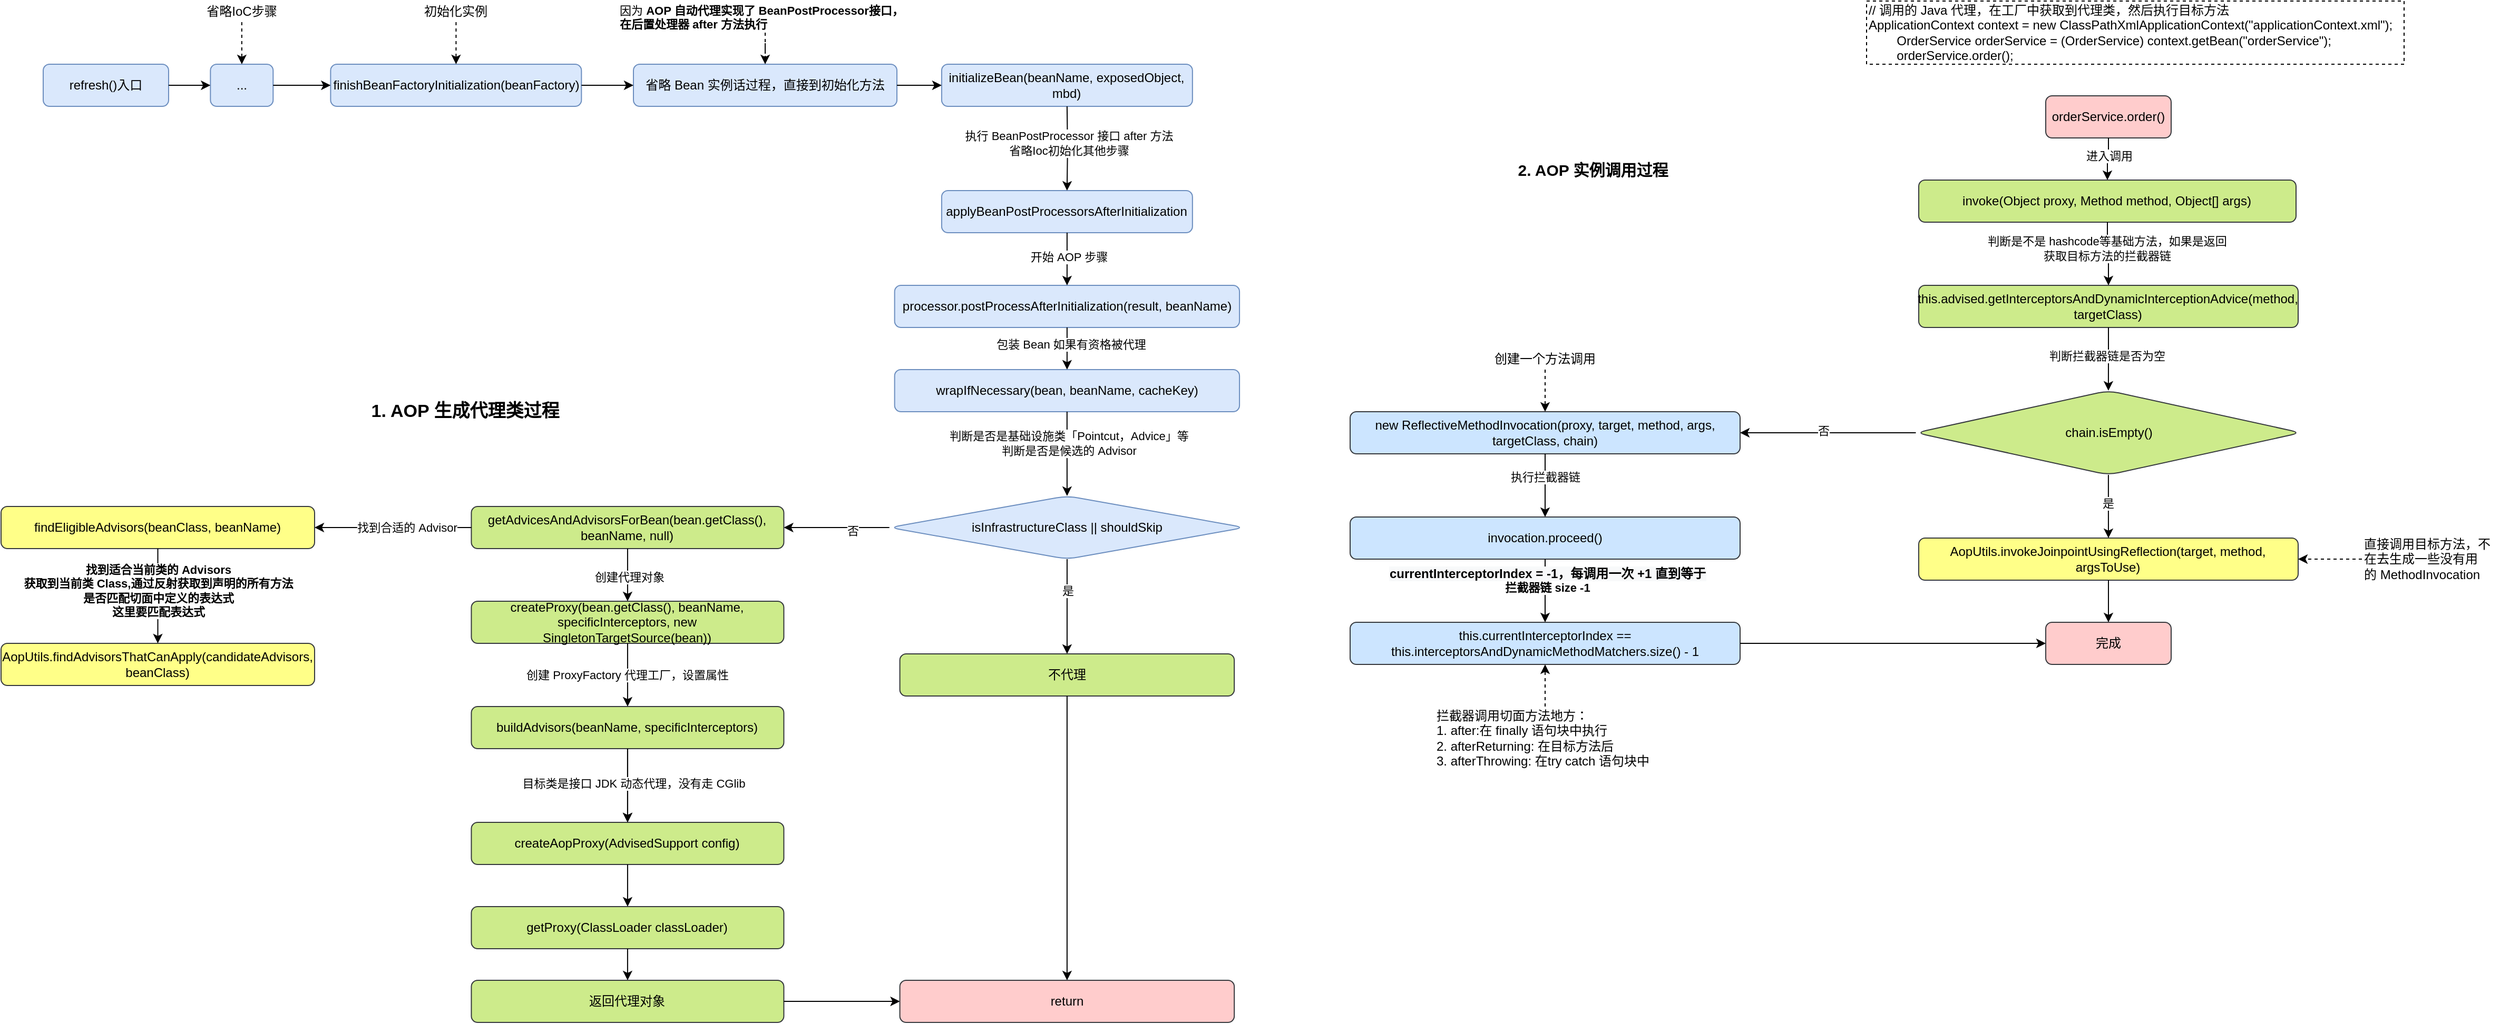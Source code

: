<mxfile version="14.5.7" type="github">
  <diagram id="0bU8umBcV4iLwMCIOOc6" name="第 1 页">
    <mxGraphModel dx="1422" dy="772" grid="1" gridSize="10" guides="1" tooltips="1" connect="1" arrows="1" fold="1" page="1" pageScale="1" pageWidth="3300" pageHeight="2339" math="0" shadow="0">
      <root>
        <mxCell id="0" />
        <mxCell id="1" parent="0" />
        <mxCell id="FrP4gUGGCShGiQhVi8kW-82" value="&lt;b&gt;&lt;font style=&quot;font-size: 17px&quot;&gt;1. AOP 生成代理类过程&lt;/font&gt;&lt;/b&gt;" style="text;html=1;align=center;verticalAlign=middle;resizable=0;points=[];autosize=1;" parent="1" vertex="1">
          <mxGeometry x="575" y="460" width="190" height="20" as="geometry" />
        </mxCell>
        <mxCell id="FrP4gUGGCShGiQhVi8kW-123" value="" style="group;dashed=1;container=0;" parent="1" vertex="1" connectable="0">
          <mxGeometry x="1510" y="80" width="1090" height="730" as="geometry" />
        </mxCell>
        <mxCell id="FrP4gUGGCShGiQhVi8kW-1" value="refresh()入口" style="rounded=1;whiteSpace=wrap;html=1;fillColor=#dae8fc;strokeColor=#6c8ebf;labelBorderColor=none;" parent="1" vertex="1">
          <mxGeometry x="269.997" y="140" width="118.992" height="40.0" as="geometry" />
        </mxCell>
        <mxCell id="FrP4gUGGCShGiQhVi8kW-2" value="..." style="rounded=1;whiteSpace=wrap;html=1;fillColor=#dae8fc;strokeColor=#6c8ebf;labelBorderColor=none;" parent="1" vertex="1">
          <mxGeometry x="428.653" y="140" width="59.496" height="40.0" as="geometry" />
        </mxCell>
        <mxCell id="FrP4gUGGCShGiQhVi8kW-3" value="" style="edgeStyle=orthogonalEdgeStyle;rounded=0;orthogonalLoop=1;jettySize=auto;html=1;labelBorderColor=none;" parent="1" source="FrP4gUGGCShGiQhVi8kW-1" target="FrP4gUGGCShGiQhVi8kW-2" edge="1">
          <mxGeometry x="230" y="80" as="geometry" />
        </mxCell>
        <mxCell id="FrP4gUGGCShGiQhVi8kW-5" value="" style="edgeStyle=orthogonalEdgeStyle;rounded=0;orthogonalLoop=1;jettySize=auto;html=1;dashed=1;labelBorderColor=none;" parent="1" source="FrP4gUGGCShGiQhVi8kW-4" target="FrP4gUGGCShGiQhVi8kW-2" edge="1">
          <mxGeometry x="230" y="80" as="geometry" />
        </mxCell>
        <mxCell id="FrP4gUGGCShGiQhVi8kW-4" value="省略IoC步骤" style="text;html=1;strokeColor=none;fillColor=none;align=center;verticalAlign=middle;whiteSpace=wrap;rounded=0;labelBorderColor=none;" parent="1" vertex="1">
          <mxGeometry x="408.821" y="80" width="99.16" height="20.0" as="geometry" />
        </mxCell>
        <mxCell id="FrP4gUGGCShGiQhVi8kW-8" value="finishBeanFactoryInitialization(beanFactory)" style="rounded=1;whiteSpace=wrap;html=1;fillColor=#dae8fc;strokeColor=#6c8ebf;labelBorderColor=none;" parent="1" vertex="1">
          <mxGeometry x="542.686" y="140" width="237.983" height="40.0" as="geometry" />
        </mxCell>
        <mxCell id="FrP4gUGGCShGiQhVi8kW-9" value="" style="edgeStyle=orthogonalEdgeStyle;rounded=0;orthogonalLoop=1;jettySize=auto;html=1;labelBorderColor=none;" parent="1" source="FrP4gUGGCShGiQhVi8kW-2" target="FrP4gUGGCShGiQhVi8kW-8" edge="1">
          <mxGeometry x="230" y="80" as="geometry" />
        </mxCell>
        <mxCell id="FrP4gUGGCShGiQhVi8kW-11" value="" style="edgeStyle=orthogonalEdgeStyle;rounded=0;orthogonalLoop=1;jettySize=auto;html=1;dashed=1;labelBorderColor=none;" parent="1" source="FrP4gUGGCShGiQhVi8kW-10" target="FrP4gUGGCShGiQhVi8kW-8" edge="1">
          <mxGeometry x="230" y="80" as="geometry" />
        </mxCell>
        <mxCell id="FrP4gUGGCShGiQhVi8kW-10" value="初始化实例" style="text;html=1;strokeColor=none;fillColor=none;align=center;verticalAlign=middle;whiteSpace=wrap;rounded=0;labelBorderColor=none;" parent="1" vertex="1">
          <mxGeometry x="617.056" y="80" width="89.244" height="20.0" as="geometry" />
        </mxCell>
        <mxCell id="FrP4gUGGCShGiQhVi8kW-12" value="省略 Bean 实例话过程，直接到初始化方法" style="rounded=1;whiteSpace=wrap;html=1;fillColor=#dae8fc;strokeColor=#6c8ebf;labelBorderColor=none;" parent="1" vertex="1">
          <mxGeometry x="830" y="140" width="250" height="40" as="geometry" />
        </mxCell>
        <mxCell id="FrP4gUGGCShGiQhVi8kW-13" value="" style="edgeStyle=orthogonalEdgeStyle;rounded=0;orthogonalLoop=1;jettySize=auto;html=1;labelBorderColor=none;" parent="1" source="FrP4gUGGCShGiQhVi8kW-8" target="FrP4gUGGCShGiQhVi8kW-12" edge="1">
          <mxGeometry x="230" y="80" as="geometry" />
        </mxCell>
        <mxCell id="FrP4gUGGCShGiQhVi8kW-15" value="initializeBean(beanName, exposedObject, mbd)" style="rounded=1;whiteSpace=wrap;html=1;fillColor=#dae8fc;strokeColor=#6c8ebf;labelBorderColor=none;" parent="1" vertex="1">
          <mxGeometry x="1122.437" y="140" width="237.983" height="40.0" as="geometry" />
        </mxCell>
        <mxCell id="FrP4gUGGCShGiQhVi8kW-16" value="" style="edgeStyle=orthogonalEdgeStyle;rounded=0;orthogonalLoop=1;jettySize=auto;html=1;labelBorderColor=none;" parent="1" source="FrP4gUGGCShGiQhVi8kW-12" target="FrP4gUGGCShGiQhVi8kW-15" edge="1">
          <mxGeometry x="230" y="80" as="geometry" />
        </mxCell>
        <mxCell id="FrP4gUGGCShGiQhVi8kW-28" value="&lt;span style=&quot;text-align: left&quot;&gt;applyBeanPostProcessorsAfterInitialization&lt;/span&gt;" style="rounded=1;whiteSpace=wrap;html=1;fillColor=#dae8fc;strokeColor=#6c8ebf;labelBorderColor=none;" parent="1" vertex="1">
          <mxGeometry x="1122.437" y="260" width="237.983" height="40.0" as="geometry" />
        </mxCell>
        <mxCell id="FrP4gUGGCShGiQhVi8kW-29" value="" style="edgeStyle=orthogonalEdgeStyle;rounded=0;orthogonalLoop=1;jettySize=auto;html=1;labelBorderColor=none;" parent="1" target="FrP4gUGGCShGiQhVi8kW-28" edge="1">
          <mxGeometry x="230" y="80" as="geometry">
            <mxPoint x="1241.429" y="180" as="sourcePoint" />
          </mxGeometry>
        </mxCell>
        <mxCell id="FrP4gUGGCShGiQhVi8kW-30" value="执行 BeanPostProcessor 接口 after 方法&lt;br&gt;省略Ioc初始化其他步骤" style="edgeLabel;html=1;align=center;verticalAlign=middle;resizable=0;points=[];labelBorderColor=none;" parent="FrP4gUGGCShGiQhVi8kW-29" vertex="1" connectable="0">
          <mxGeometry x="-0.133" y="1" relative="1" as="geometry">
            <mxPoint as="offset" />
          </mxGeometry>
        </mxCell>
        <mxCell id="FrP4gUGGCShGiQhVi8kW-35" value="processor.postProcessAfterInitialization(result, beanName)" style="rounded=1;whiteSpace=wrap;html=1;fillColor=#dae8fc;strokeColor=#6c8ebf;labelBorderColor=none;" parent="1" vertex="1">
          <mxGeometry x="1077.815" y="350" width="327.227" height="40.0" as="geometry" />
        </mxCell>
        <mxCell id="FrP4gUGGCShGiQhVi8kW-36" value="" style="edgeStyle=orthogonalEdgeStyle;rounded=0;orthogonalLoop=1;jettySize=auto;html=1;labelBorderColor=none;" parent="1" source="FrP4gUGGCShGiQhVi8kW-28" target="FrP4gUGGCShGiQhVi8kW-35" edge="1">
          <mxGeometry x="230" y="80" as="geometry" />
        </mxCell>
        <mxCell id="FrP4gUGGCShGiQhVi8kW-37" value="开始 AOP 步骤" style="edgeLabel;html=1;align=center;verticalAlign=middle;resizable=0;points=[];labelBorderColor=none;" parent="FrP4gUGGCShGiQhVi8kW-36" vertex="1" connectable="0">
          <mxGeometry x="-0.089" y="1" relative="1" as="geometry">
            <mxPoint as="offset" />
          </mxGeometry>
        </mxCell>
        <mxCell id="FrP4gUGGCShGiQhVi8kW-38" value="wrapIfNecessary(bean, beanName, cacheKey)" style="rounded=1;whiteSpace=wrap;html=1;fillColor=#dae8fc;strokeColor=#6c8ebf;labelBorderColor=none;" parent="1" vertex="1">
          <mxGeometry x="1077.815" y="430" width="327.227" height="40.0" as="geometry" />
        </mxCell>
        <mxCell id="FrP4gUGGCShGiQhVi8kW-39" value="" style="edgeStyle=orthogonalEdgeStyle;rounded=0;orthogonalLoop=1;jettySize=auto;html=1;labelBorderColor=none;" parent="1" source="FrP4gUGGCShGiQhVi8kW-35" target="FrP4gUGGCShGiQhVi8kW-38" edge="1">
          <mxGeometry x="230" y="80" as="geometry" />
        </mxCell>
        <mxCell id="FrP4gUGGCShGiQhVi8kW-40" value="包装 Bean 如果有资格被代理" style="edgeLabel;html=1;align=center;verticalAlign=middle;resizable=0;points=[];labelBorderColor=none;" parent="FrP4gUGGCShGiQhVi8kW-39" vertex="1" connectable="0">
          <mxGeometry x="-0.207" y="3" relative="1" as="geometry">
            <mxPoint as="offset" />
          </mxGeometry>
        </mxCell>
        <mxCell id="FrP4gUGGCShGiQhVi8kW-41" value="isInfrastructureClass ||&amp;nbsp;shouldSkip" style="rhombus;whiteSpace=wrap;html=1;rounded=1;strokeColor=#6c8ebf;fillColor=#dae8fc;labelBorderColor=none;" parent="1" vertex="1">
          <mxGeometry x="1072.857" y="550.0" width="337.143" height="60" as="geometry" />
        </mxCell>
        <mxCell id="FrP4gUGGCShGiQhVi8kW-42" value="" style="edgeStyle=orthogonalEdgeStyle;rounded=0;orthogonalLoop=1;jettySize=auto;html=1;labelBorderColor=none;" parent="1" source="FrP4gUGGCShGiQhVi8kW-38" target="FrP4gUGGCShGiQhVi8kW-41" edge="1">
          <mxGeometry x="230" y="80" as="geometry" />
        </mxCell>
        <mxCell id="FrP4gUGGCShGiQhVi8kW-43" value="判断是否是基础设施类「Pointcut，Advice」等&lt;br&gt;判断是否是候选的&amp;nbsp;Advisor" style="edgeLabel;html=1;align=center;verticalAlign=middle;resizable=0;points=[];labelBorderColor=none;" parent="FrP4gUGGCShGiQhVi8kW-42" vertex="1" connectable="0">
          <mxGeometry x="-0.261" y="1" relative="1" as="geometry">
            <mxPoint as="offset" />
          </mxGeometry>
        </mxCell>
        <mxCell id="FrP4gUGGCShGiQhVi8kW-44" value="不代理" style="whiteSpace=wrap;html=1;rounded=1;strokeColor=#36393d;fillColor=#cdeb8b;labelBorderColor=none;" parent="1" vertex="1">
          <mxGeometry x="1082.773" y="700.0" width="317.311" height="40.0" as="geometry" />
        </mxCell>
        <mxCell id="FrP4gUGGCShGiQhVi8kW-45" value="" style="edgeStyle=orthogonalEdgeStyle;rounded=0;orthogonalLoop=1;jettySize=auto;html=1;labelBorderColor=none;" parent="1" source="FrP4gUGGCShGiQhVi8kW-41" target="FrP4gUGGCShGiQhVi8kW-44" edge="1">
          <mxGeometry x="230" y="80" as="geometry" />
        </mxCell>
        <mxCell id="FrP4gUGGCShGiQhVi8kW-46" value="是" style="edgeLabel;html=1;align=center;verticalAlign=middle;resizable=0;points=[];labelBorderColor=none;" parent="FrP4gUGGCShGiQhVi8kW-45" vertex="1" connectable="0">
          <mxGeometry x="-0.492" relative="1" as="geometry">
            <mxPoint y="7.06" as="offset" />
          </mxGeometry>
        </mxCell>
        <mxCell id="FrP4gUGGCShGiQhVi8kW-47" value="getAdvicesAndAdvisorsForBean(bean.getClass(), beanName, null)" style="whiteSpace=wrap;html=1;rounded=1;strokeColor=#36393d;fillColor=#cdeb8b;labelBorderColor=none;" parent="1" vertex="1">
          <mxGeometry x="676.218" y="560.0" width="296.487" height="40.0" as="geometry" />
        </mxCell>
        <mxCell id="FrP4gUGGCShGiQhVi8kW-48" value="" style="edgeStyle=orthogonalEdgeStyle;rounded=0;orthogonalLoop=1;jettySize=auto;html=1;labelBorderColor=none;" parent="1" source="FrP4gUGGCShGiQhVi8kW-41" target="FrP4gUGGCShGiQhVi8kW-47" edge="1">
          <mxGeometry x="230" y="80" as="geometry" />
        </mxCell>
        <mxCell id="FrP4gUGGCShGiQhVi8kW-49" value="否" style="edgeLabel;html=1;align=center;verticalAlign=middle;resizable=0;points=[];labelBorderColor=none;" parent="FrP4gUGGCShGiQhVi8kW-48" vertex="1" connectable="0">
          <mxGeometry x="-0.306" y="3" relative="1" as="geometry">
            <mxPoint as="offset" />
          </mxGeometry>
        </mxCell>
        <mxCell id="FrP4gUGGCShGiQhVi8kW-50" value="findEligibleAdvisors(beanClass, beanName)" style="whiteSpace=wrap;html=1;rounded=1;strokeColor=#36393d;fillColor=#ffff88;labelBorderColor=none;" parent="1" vertex="1">
          <mxGeometry x="230" y="560.0" width="297.479" height="40.0" as="geometry" />
        </mxCell>
        <mxCell id="FrP4gUGGCShGiQhVi8kW-51" value="" style="edgeStyle=orthogonalEdgeStyle;rounded=0;orthogonalLoop=1;jettySize=auto;html=1;labelBorderColor=none;" parent="1" source="FrP4gUGGCShGiQhVi8kW-47" target="FrP4gUGGCShGiQhVi8kW-50" edge="1">
          <mxGeometry x="230" y="80" as="geometry" />
        </mxCell>
        <mxCell id="FrP4gUGGCShGiQhVi8kW-52" value="找到合适的 Advisor" style="edgeLabel;html=1;align=center;verticalAlign=middle;resizable=0;points=[];labelBorderColor=none;" parent="FrP4gUGGCShGiQhVi8kW-51" vertex="1" connectable="0">
          <mxGeometry x="-0.284" y="-2" relative="1" as="geometry">
            <mxPoint x="-8.82" y="2" as="offset" />
          </mxGeometry>
        </mxCell>
        <mxCell id="FrP4gUGGCShGiQhVi8kW-53" value="AopUtils.findAdvisorsThatCanApply(candidateAdvisors, beanClass)" style="whiteSpace=wrap;html=1;rounded=1;strokeColor=#36393d;fillColor=#ffff88;labelBorderColor=none;" parent="1" vertex="1">
          <mxGeometry x="230" y="690" width="297.479" height="40.0" as="geometry" />
        </mxCell>
        <mxCell id="FrP4gUGGCShGiQhVi8kW-54" value="" style="edgeStyle=orthogonalEdgeStyle;rounded=0;orthogonalLoop=1;jettySize=auto;html=1;labelBorderColor=none;" parent="1" source="FrP4gUGGCShGiQhVi8kW-50" target="FrP4gUGGCShGiQhVi8kW-53" edge="1">
          <mxGeometry x="230" y="80" as="geometry" />
        </mxCell>
        <mxCell id="FrP4gUGGCShGiQhVi8kW-55" value="&lt;b&gt;找到适合当前类的 Advisors&lt;br&gt;获取到当前类 Class,通过反射获取到声明的所有方法&lt;br&gt;是否匹配切面中定义的表达式&lt;br&gt;这里要匹配表达式&lt;br&gt;&lt;/b&gt;" style="edgeLabel;html=1;align=center;verticalAlign=middle;resizable=0;points=[];labelBorderColor=none;" parent="FrP4gUGGCShGiQhVi8kW-54" vertex="1" connectable="0">
          <mxGeometry x="-0.313" y="1" relative="1" as="geometry">
            <mxPoint x="-1" y="9" as="offset" />
          </mxGeometry>
        </mxCell>
        <mxCell id="FrP4gUGGCShGiQhVi8kW-56" value="createProxy(bean.getClass(), beanName, specificInterceptors, new SingletonTargetSource(bean))" style="whiteSpace=wrap;html=1;rounded=1;strokeColor=#36393d;fillColor=#cdeb8b;labelBorderColor=none;" parent="1" vertex="1">
          <mxGeometry x="676.218" y="650.0" width="296.487" height="40.0" as="geometry" />
        </mxCell>
        <mxCell id="FrP4gUGGCShGiQhVi8kW-57" value="" style="edgeStyle=orthogonalEdgeStyle;rounded=0;orthogonalLoop=1;jettySize=auto;html=1;labelBorderColor=none;" parent="1" source="FrP4gUGGCShGiQhVi8kW-47" target="FrP4gUGGCShGiQhVi8kW-56" edge="1">
          <mxGeometry x="230" y="80" as="geometry" />
        </mxCell>
        <mxCell id="FrP4gUGGCShGiQhVi8kW-58" value="创建代理对象" style="edgeLabel;html=1;align=center;verticalAlign=middle;resizable=0;points=[];labelBorderColor=none;" parent="FrP4gUGGCShGiQhVi8kW-57" vertex="1" connectable="0">
          <mxGeometry x="0.069" y="1" relative="1" as="geometry">
            <mxPoint as="offset" />
          </mxGeometry>
        </mxCell>
        <mxCell id="FrP4gUGGCShGiQhVi8kW-59" value="buildAdvisors(beanName, specificInterceptors)" style="whiteSpace=wrap;html=1;rounded=1;strokeColor=#36393d;fillColor=#cdeb8b;labelBorderColor=none;" parent="1" vertex="1">
          <mxGeometry x="676.218" y="750" width="296.487" height="40.0" as="geometry" />
        </mxCell>
        <mxCell id="FrP4gUGGCShGiQhVi8kW-60" value="创建&amp;nbsp;ProxyFactory 代理工厂，设置属性" style="edgeStyle=orthogonalEdgeStyle;rounded=0;orthogonalLoop=1;jettySize=auto;html=1;labelBorderColor=none;" parent="1" source="FrP4gUGGCShGiQhVi8kW-56" target="FrP4gUGGCShGiQhVi8kW-59" edge="1">
          <mxGeometry x="230" y="80" as="geometry" />
        </mxCell>
        <mxCell id="FrP4gUGGCShGiQhVi8kW-61" value="createAopProxy(AdvisedSupport config)" style="whiteSpace=wrap;html=1;rounded=1;strokeColor=#36393d;fillColor=#cdeb8b;labelBorderColor=none;" parent="1" vertex="1">
          <mxGeometry x="676.218" y="860" width="296.487" height="40.0" as="geometry" />
        </mxCell>
        <mxCell id="FrP4gUGGCShGiQhVi8kW-62" value="" style="edgeStyle=orthogonalEdgeStyle;rounded=0;orthogonalLoop=1;jettySize=auto;html=1;labelBorderColor=none;" parent="1" source="FrP4gUGGCShGiQhVi8kW-59" target="FrP4gUGGCShGiQhVi8kW-61" edge="1">
          <mxGeometry x="230" y="80" as="geometry" />
        </mxCell>
        <mxCell id="FrP4gUGGCShGiQhVi8kW-64" value="" style="edgeStyle=orthogonalEdgeStyle;rounded=0;orthogonalLoop=1;jettySize=auto;html=1;labelBorderColor=none;" parent="1" source="FrP4gUGGCShGiQhVi8kW-59" target="FrP4gUGGCShGiQhVi8kW-61" edge="1">
          <mxGeometry x="230" y="80" as="geometry" />
        </mxCell>
        <mxCell id="FrP4gUGGCShGiQhVi8kW-66" value="目标类是接口 JDK 动态代理，没有走 CGlib" style="edgeLabel;html=1;align=center;verticalAlign=middle;resizable=0;points=[];labelBorderColor=none;" parent="FrP4gUGGCShGiQhVi8kW-64" vertex="1" connectable="0">
          <mxGeometry x="-0.066" y="5" relative="1" as="geometry">
            <mxPoint as="offset" />
          </mxGeometry>
        </mxCell>
        <mxCell id="FrP4gUGGCShGiQhVi8kW-67" value="getProxy(ClassLoader classLoader)" style="whiteSpace=wrap;html=1;rounded=1;strokeColor=#36393d;fillColor=#cdeb8b;labelBorderColor=none;" parent="1" vertex="1">
          <mxGeometry x="676.218" y="940.0" width="296.487" height="40.0" as="geometry" />
        </mxCell>
        <mxCell id="FrP4gUGGCShGiQhVi8kW-68" value="" style="edgeStyle=orthogonalEdgeStyle;rounded=0;orthogonalLoop=1;jettySize=auto;html=1;labelBorderColor=none;" parent="1" source="FrP4gUGGCShGiQhVi8kW-61" target="FrP4gUGGCShGiQhVi8kW-67" edge="1">
          <mxGeometry x="230" y="80" as="geometry" />
        </mxCell>
        <mxCell id="FrP4gUGGCShGiQhVi8kW-69" value="return" style="whiteSpace=wrap;html=1;rounded=1;strokeColor=#36393d;fillColor=#ffcccc;labelBorderColor=none;" parent="1" vertex="1">
          <mxGeometry x="1082.773" y="1010.0" width="317.311" height="40.0" as="geometry" />
        </mxCell>
        <mxCell id="FrP4gUGGCShGiQhVi8kW-70" value="" style="edgeStyle=orthogonalEdgeStyle;rounded=0;orthogonalLoop=1;jettySize=auto;html=1;labelBorderColor=none;" parent="1" source="FrP4gUGGCShGiQhVi8kW-44" target="FrP4gUGGCShGiQhVi8kW-69" edge="1">
          <mxGeometry x="230" y="80" as="geometry" />
        </mxCell>
        <mxCell id="FrP4gUGGCShGiQhVi8kW-72" value="返回代理对象" style="whiteSpace=wrap;html=1;rounded=1;strokeColor=#36393d;fillColor=#cdeb8b;labelBorderColor=none;" parent="1" vertex="1">
          <mxGeometry x="676.218" y="1010.0" width="296.487" height="40.0" as="geometry" />
        </mxCell>
        <mxCell id="FrP4gUGGCShGiQhVi8kW-73" value="" style="edgeStyle=orthogonalEdgeStyle;rounded=0;orthogonalLoop=1;jettySize=auto;html=1;labelBorderColor=none;" parent="1" source="FrP4gUGGCShGiQhVi8kW-67" target="FrP4gUGGCShGiQhVi8kW-72" edge="1">
          <mxGeometry x="230" y="80" as="geometry" />
        </mxCell>
        <mxCell id="FrP4gUGGCShGiQhVi8kW-71" style="edgeStyle=orthogonalEdgeStyle;rounded=0;orthogonalLoop=1;jettySize=auto;html=1;entryX=0;entryY=0.5;entryDx=0;entryDy=0;exitX=1;exitY=0.5;exitDx=0;exitDy=0;labelBorderColor=none;" parent="1" source="FrP4gUGGCShGiQhVi8kW-72" target="FrP4gUGGCShGiQhVi8kW-69" edge="1">
          <mxGeometry x="230" y="80" as="geometry" />
        </mxCell>
        <mxCell id="FrP4gUGGCShGiQhVi8kW-79" style="edgeStyle=orthogonalEdgeStyle;rounded=0;orthogonalLoop=1;jettySize=auto;html=1;entryX=0.5;entryY=0;entryDx=0;entryDy=0;dashed=1;" parent="1" source="FrP4gUGGCShGiQhVi8kW-31" target="FrP4gUGGCShGiQhVi8kW-12" edge="1">
          <mxGeometry x="230" y="80" as="geometry" />
        </mxCell>
        <mxCell id="FrP4gUGGCShGiQhVi8kW-31" value="&lt;span style=&quot;font-size: 11px ; background-color: rgb(255 , 255 , 255)&quot;&gt;因为&amp;nbsp;&lt;/span&gt;&lt;b style=&quot;font-size: 11px ; background-color: rgb(255 , 255 , 255)&quot;&gt;AOP 自动代理实现了 BeanPostProcessor接口，&lt;br&gt;&lt;div&gt;&lt;b&gt;在后置处理器 after 方法执行&amp;nbsp;&lt;/b&gt;&lt;/div&gt;&lt;/b&gt;" style="text;html=1;align=left;verticalAlign=middle;resizable=0;points=[];autosize=1;dashed=1;" parent="1" vertex="1">
          <mxGeometry x="815.004" y="80" width="280" height="30" as="geometry" />
        </mxCell>
        <mxCell id="FrP4gUGGCShGiQhVi8kW-120" value="" style="group" parent="1" vertex="1" connectable="0">
          <mxGeometry x="1510" y="80" width="1090" height="630" as="geometry" />
        </mxCell>
        <mxCell id="FrP4gUGGCShGiQhVi8kW-84" value="orderService.order()" style="rounded=1;whiteSpace=wrap;html=1;fillColor=#ffcccc;strokeColor=#36393d;labelBorderColor=none;" parent="FrP4gUGGCShGiQhVi8kW-120" vertex="1">
          <mxGeometry x="659.997" y="90" width="118.992" height="40.0" as="geometry" />
        </mxCell>
        <mxCell id="FrP4gUGGCShGiQhVi8kW-89" value="&lt;div&gt;// 调用的 Java 代理，在工厂中获取到代理类，然后执行目标方法&lt;/div&gt;&lt;div&gt;ApplicationContext context = new ClassPathXmlApplicationContext(&quot;applicationContext.xml&quot;);&lt;/div&gt;&lt;div&gt;&amp;nbsp; &amp;nbsp; &amp;nbsp; &amp;nbsp; OrderService orderService = (OrderService) context.getBean(&quot;orderService&quot;);&lt;/div&gt;&lt;div&gt;&amp;nbsp; &amp;nbsp; &amp;nbsp; &amp;nbsp; orderService.order();&lt;/div&gt;" style="text;html=1;fillColor=none;align=left;verticalAlign=middle;whiteSpace=wrap;rounded=0;shadow=0;glass=0;dashed=1;strokeColor=#000000;" parent="FrP4gUGGCShGiQhVi8kW-120" vertex="1">
          <mxGeometry x="490" width="510" height="60" as="geometry" />
        </mxCell>
        <mxCell id="FrP4gUGGCShGiQhVi8kW-90" value="invoke(Object proxy, Method method, Object[] args)" style="rounded=1;whiteSpace=wrap;html=1;fillColor=#cdeb8b;strokeColor=#36393d;labelBorderColor=none;" parent="FrP4gUGGCShGiQhVi8kW-120" vertex="1">
          <mxGeometry x="539.49" y="170" width="358" height="40" as="geometry" />
        </mxCell>
        <mxCell id="FrP4gUGGCShGiQhVi8kW-91" value="" style="edgeStyle=orthogonalEdgeStyle;rounded=0;orthogonalLoop=1;jettySize=auto;html=1;" parent="FrP4gUGGCShGiQhVi8kW-120" source="FrP4gUGGCShGiQhVi8kW-84" target="FrP4gUGGCShGiQhVi8kW-90" edge="1">
          <mxGeometry relative="1" as="geometry" />
        </mxCell>
        <mxCell id="FrP4gUGGCShGiQhVi8kW-92" value="进入调用" style="edgeLabel;html=1;align=center;verticalAlign=middle;resizable=0;points=[];" parent="FrP4gUGGCShGiQhVi8kW-91" vertex="1" connectable="0">
          <mxGeometry x="-0.163" relative="1" as="geometry">
            <mxPoint as="offset" />
          </mxGeometry>
        </mxCell>
        <mxCell id="FrP4gUGGCShGiQhVi8kW-93" value="this.advised.getInterceptorsAndDynamicInterceptionAdvice(method, targetClass)" style="rounded=1;whiteSpace=wrap;html=1;fillColor=#cdeb8b;strokeColor=#36393d;labelBorderColor=none;" parent="FrP4gUGGCShGiQhVi8kW-120" vertex="1">
          <mxGeometry x="539.49" y="270" width="360" height="40" as="geometry" />
        </mxCell>
        <mxCell id="FrP4gUGGCShGiQhVi8kW-94" value="" style="edgeStyle=orthogonalEdgeStyle;rounded=0;orthogonalLoop=1;jettySize=auto;html=1;" parent="FrP4gUGGCShGiQhVi8kW-120" source="FrP4gUGGCShGiQhVi8kW-90" target="FrP4gUGGCShGiQhVi8kW-93" edge="1">
          <mxGeometry relative="1" as="geometry" />
        </mxCell>
        <mxCell id="FrP4gUGGCShGiQhVi8kW-95" value="判断是不是 hashcode等基础方法，如果是返回&lt;br&gt;获取目标方法的拦截器链" style="edgeLabel;html=1;align=center;verticalAlign=middle;resizable=0;points=[];" parent="FrP4gUGGCShGiQhVi8kW-94" vertex="1" connectable="0">
          <mxGeometry x="-0.196" y="-1" relative="1" as="geometry">
            <mxPoint as="offset" />
          </mxGeometry>
        </mxCell>
        <mxCell id="FrP4gUGGCShGiQhVi8kW-96" value="chain.isEmpty()" style="rhombus;whiteSpace=wrap;html=1;rounded=1;strokeColor=#36393d;fillColor=#cdeb8b;" parent="FrP4gUGGCShGiQhVi8kW-120" vertex="1">
          <mxGeometry x="536.74" y="370" width="365.51" height="80" as="geometry" />
        </mxCell>
        <mxCell id="FrP4gUGGCShGiQhVi8kW-97" value="" style="edgeStyle=orthogonalEdgeStyle;rounded=0;orthogonalLoop=1;jettySize=auto;html=1;" parent="FrP4gUGGCShGiQhVi8kW-120" source="FrP4gUGGCShGiQhVi8kW-93" target="FrP4gUGGCShGiQhVi8kW-96" edge="1">
          <mxGeometry relative="1" as="geometry" />
        </mxCell>
        <mxCell id="FrP4gUGGCShGiQhVi8kW-98" value="判断拦截器链是否为空" style="edgeLabel;html=1;align=center;verticalAlign=middle;resizable=0;points=[];" parent="FrP4gUGGCShGiQhVi8kW-97" vertex="1" connectable="0">
          <mxGeometry x="-0.124" y="-2" relative="1" as="geometry">
            <mxPoint as="offset" />
          </mxGeometry>
        </mxCell>
        <mxCell id="FrP4gUGGCShGiQhVi8kW-99" value="new ReflectiveMethodInvocation(proxy, target, method, args, targetClass, chain)" style="whiteSpace=wrap;html=1;rounded=1;strokeColor=#36393d;fillColor=#cce5ff;" parent="FrP4gUGGCShGiQhVi8kW-120" vertex="1">
          <mxGeometry y="390" width="370" height="40" as="geometry" />
        </mxCell>
        <mxCell id="FrP4gUGGCShGiQhVi8kW-100" value="" style="edgeStyle=orthogonalEdgeStyle;rounded=0;orthogonalLoop=1;jettySize=auto;html=1;" parent="FrP4gUGGCShGiQhVi8kW-120" source="FrP4gUGGCShGiQhVi8kW-96" target="FrP4gUGGCShGiQhVi8kW-99" edge="1">
          <mxGeometry relative="1" as="geometry" />
        </mxCell>
        <mxCell id="FrP4gUGGCShGiQhVi8kW-101" value="否" style="edgeLabel;html=1;align=center;verticalAlign=middle;resizable=0;points=[];" parent="FrP4gUGGCShGiQhVi8kW-100" vertex="1" connectable="0">
          <mxGeometry x="0.056" y="-2" relative="1" as="geometry">
            <mxPoint as="offset" />
          </mxGeometry>
        </mxCell>
        <mxCell id="FrP4gUGGCShGiQhVi8kW-102" value="AopUtils.invokeJoinpointUsingReflection(target, method, argsToUse)" style="whiteSpace=wrap;html=1;rounded=1;strokeColor=#36393d;fillColor=#ffff88;" parent="FrP4gUGGCShGiQhVi8kW-120" vertex="1">
          <mxGeometry x="539.48" y="510" width="360.01" height="40" as="geometry" />
        </mxCell>
        <mxCell id="FrP4gUGGCShGiQhVi8kW-103" value="" style="edgeStyle=orthogonalEdgeStyle;rounded=0;orthogonalLoop=1;jettySize=auto;html=1;" parent="FrP4gUGGCShGiQhVi8kW-120" source="FrP4gUGGCShGiQhVi8kW-96" target="FrP4gUGGCShGiQhVi8kW-102" edge="1">
          <mxGeometry relative="1" as="geometry" />
        </mxCell>
        <mxCell id="FrP4gUGGCShGiQhVi8kW-104" value="是" style="edgeLabel;html=1;align=center;verticalAlign=middle;resizable=0;points=[];" parent="FrP4gUGGCShGiQhVi8kW-103" vertex="1" connectable="0">
          <mxGeometry x="-0.121" y="-1" relative="1" as="geometry">
            <mxPoint as="offset" />
          </mxGeometry>
        </mxCell>
        <mxCell id="FrP4gUGGCShGiQhVi8kW-106" value="" style="edgeStyle=orthogonalEdgeStyle;rounded=0;orthogonalLoop=1;jettySize=auto;html=1;dashed=1;" parent="FrP4gUGGCShGiQhVi8kW-120" source="FrP4gUGGCShGiQhVi8kW-105" target="FrP4gUGGCShGiQhVi8kW-102" edge="1">
          <mxGeometry relative="1" as="geometry" />
        </mxCell>
        <mxCell id="FrP4gUGGCShGiQhVi8kW-105" value="直接调用目标方法，不在去生成一些没有用的&amp;nbsp;MethodInvocation" style="text;html=1;strokeColor=none;fillColor=none;align=left;verticalAlign=middle;whiteSpace=wrap;rounded=0;shadow=0;glass=0;dashed=1;" parent="FrP4gUGGCShGiQhVi8kW-120" vertex="1">
          <mxGeometry x="960" y="505" width="130" height="50" as="geometry" />
        </mxCell>
        <mxCell id="FrP4gUGGCShGiQhVi8kW-108" value="" style="edgeStyle=orthogonalEdgeStyle;rounded=0;orthogonalLoop=1;jettySize=auto;html=1;dashed=1;" parent="FrP4gUGGCShGiQhVi8kW-120" source="FrP4gUGGCShGiQhVi8kW-107" target="FrP4gUGGCShGiQhVi8kW-99" edge="1">
          <mxGeometry relative="1" as="geometry" />
        </mxCell>
        <mxCell id="FrP4gUGGCShGiQhVi8kW-107" value="创建一个方法调用" style="text;html=1;strokeColor=none;fillColor=none;align=center;verticalAlign=middle;whiteSpace=wrap;rounded=0;shadow=0;glass=0;dashed=1;" parent="FrP4gUGGCShGiQhVi8kW-120" vertex="1">
          <mxGeometry x="125" y="330" width="120" height="20" as="geometry" />
        </mxCell>
        <mxCell id="FrP4gUGGCShGiQhVi8kW-110" value="invocation.proceed()" style="whiteSpace=wrap;html=1;rounded=1;strokeColor=#36393d;fillColor=#cce5ff;" parent="FrP4gUGGCShGiQhVi8kW-120" vertex="1">
          <mxGeometry y="490" width="370" height="40" as="geometry" />
        </mxCell>
        <mxCell id="FrP4gUGGCShGiQhVi8kW-111" value="" style="edgeStyle=orthogonalEdgeStyle;rounded=0;orthogonalLoop=1;jettySize=auto;html=1;" parent="FrP4gUGGCShGiQhVi8kW-120" source="FrP4gUGGCShGiQhVi8kW-99" target="FrP4gUGGCShGiQhVi8kW-110" edge="1">
          <mxGeometry relative="1" as="geometry" />
        </mxCell>
        <mxCell id="FrP4gUGGCShGiQhVi8kW-112" value="执行拦截器链" style="edgeLabel;html=1;align=center;verticalAlign=middle;resizable=0;points=[];" parent="FrP4gUGGCShGiQhVi8kW-111" vertex="1" connectable="0">
          <mxGeometry x="-0.284" relative="1" as="geometry">
            <mxPoint as="offset" />
          </mxGeometry>
        </mxCell>
        <mxCell id="FrP4gUGGCShGiQhVi8kW-113" value="this.currentInterceptorIndex == this.interceptorsAndDynamicMethodMatchers.size() - 1" style="whiteSpace=wrap;html=1;rounded=1;strokeColor=#36393d;fillColor=#cce5ff;" parent="FrP4gUGGCShGiQhVi8kW-120" vertex="1">
          <mxGeometry y="590" width="370" height="40" as="geometry" />
        </mxCell>
        <mxCell id="FrP4gUGGCShGiQhVi8kW-114" value="" style="edgeStyle=orthogonalEdgeStyle;rounded=0;orthogonalLoop=1;jettySize=auto;html=1;" parent="FrP4gUGGCShGiQhVi8kW-120" source="FrP4gUGGCShGiQhVi8kW-110" target="FrP4gUGGCShGiQhVi8kW-113" edge="1">
          <mxGeometry relative="1" as="geometry" />
        </mxCell>
        <mxCell id="FrP4gUGGCShGiQhVi8kW-116" value="&lt;b&gt;&lt;span style=&quot;font-size: 12px ; background-color: rgb(248 , 249 , 250)&quot;&gt;currentInterceptorIndex = -1，每调用一次 +1 直到等于&lt;br&gt;&lt;/span&gt;拦截器链 size -1&lt;/b&gt;" style="edgeLabel;html=1;align=center;verticalAlign=middle;resizable=0;points=[];" parent="FrP4gUGGCShGiQhVi8kW-114" vertex="1" connectable="0">
          <mxGeometry x="-0.372" y="2" relative="1" as="geometry">
            <mxPoint y="1.18" as="offset" />
          </mxGeometry>
        </mxCell>
        <mxCell id="FrP4gUGGCShGiQhVi8kW-117" value="完成" style="rounded=1;whiteSpace=wrap;html=1;fillColor=#ffcccc;strokeColor=#36393d;labelBorderColor=none;" parent="FrP4gUGGCShGiQhVi8kW-120" vertex="1">
          <mxGeometry x="659.997" y="590" width="118.992" height="40.0" as="geometry" />
        </mxCell>
        <mxCell id="FrP4gUGGCShGiQhVi8kW-119" value="" style="edgeStyle=orthogonalEdgeStyle;rounded=0;orthogonalLoop=1;jettySize=auto;html=1;" parent="FrP4gUGGCShGiQhVi8kW-120" source="FrP4gUGGCShGiQhVi8kW-102" target="FrP4gUGGCShGiQhVi8kW-117" edge="1">
          <mxGeometry relative="1" as="geometry" />
        </mxCell>
        <mxCell id="FrP4gUGGCShGiQhVi8kW-118" style="edgeStyle=orthogonalEdgeStyle;rounded=0;orthogonalLoop=1;jettySize=auto;html=1;entryX=0;entryY=0.5;entryDx=0;entryDy=0;" parent="FrP4gUGGCShGiQhVi8kW-120" source="FrP4gUGGCShGiQhVi8kW-113" target="FrP4gUGGCShGiQhVi8kW-117" edge="1">
          <mxGeometry relative="1" as="geometry" />
        </mxCell>
        <mxCell id="FrP4gUGGCShGiQhVi8kW-124" value="&lt;font style=&quot;font-size: 15px&quot;&gt;&lt;b&gt;2. AOP 实例调用过程&lt;/b&gt;&lt;/font&gt;" style="text;html=1;align=center;verticalAlign=middle;resizable=0;points=[];autosize=1;" parent="FrP4gUGGCShGiQhVi8kW-120" vertex="1">
          <mxGeometry x="150" y="150" width="160" height="20" as="geometry" />
        </mxCell>
        <mxCell id="FrP4gUGGCShGiQhVi8kW-122" style="edgeStyle=orthogonalEdgeStyle;rounded=0;orthogonalLoop=1;jettySize=auto;html=1;entryX=0.5;entryY=1;entryDx=0;entryDy=0;dashed=1;" parent="1" source="FrP4gUGGCShGiQhVi8kW-121" target="FrP4gUGGCShGiQhVi8kW-113" edge="1">
          <mxGeometry x="1510" y="80" as="geometry" />
        </mxCell>
        <mxCell id="FrP4gUGGCShGiQhVi8kW-121" value="拦截器调用切面方法地方：&lt;br&gt;1. after:在 finally 语句块中执行&lt;br&gt;2. afterReturning: 在目标方法后&lt;br&gt;3. afterThrowing: 在try catch 语句块中" style="text;html=1;strokeColor=none;fillColor=none;align=left;verticalAlign=middle;whiteSpace=wrap;rounded=0;shadow=0;glass=0;dashed=1;" parent="1" vertex="1">
          <mxGeometry x="1590" y="750" width="210" height="60" as="geometry" />
        </mxCell>
      </root>
    </mxGraphModel>
  </diagram>
</mxfile>
